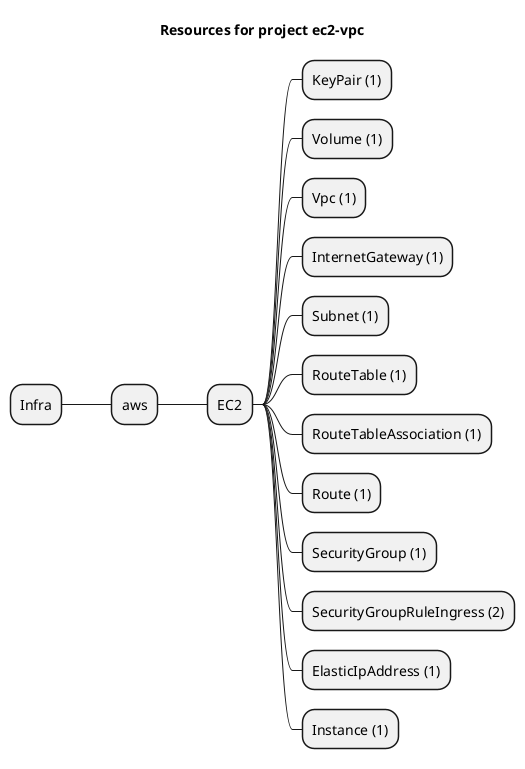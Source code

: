 @startmindmap
title Resources for project ec2-vpc
skinparam monochrome true
+ Infra
++ aws
+++ EC2
++++ KeyPair (1)
++++ Volume (1)
++++ Vpc (1)
++++ InternetGateway (1)
++++ Subnet (1)
++++ RouteTable (1)
++++ RouteTableAssociation (1)
++++ Route (1)
++++ SecurityGroup (1)
++++ SecurityGroupRuleIngress (2)
++++ ElasticIpAddress (1)
++++ Instance (1)
@endmindmap